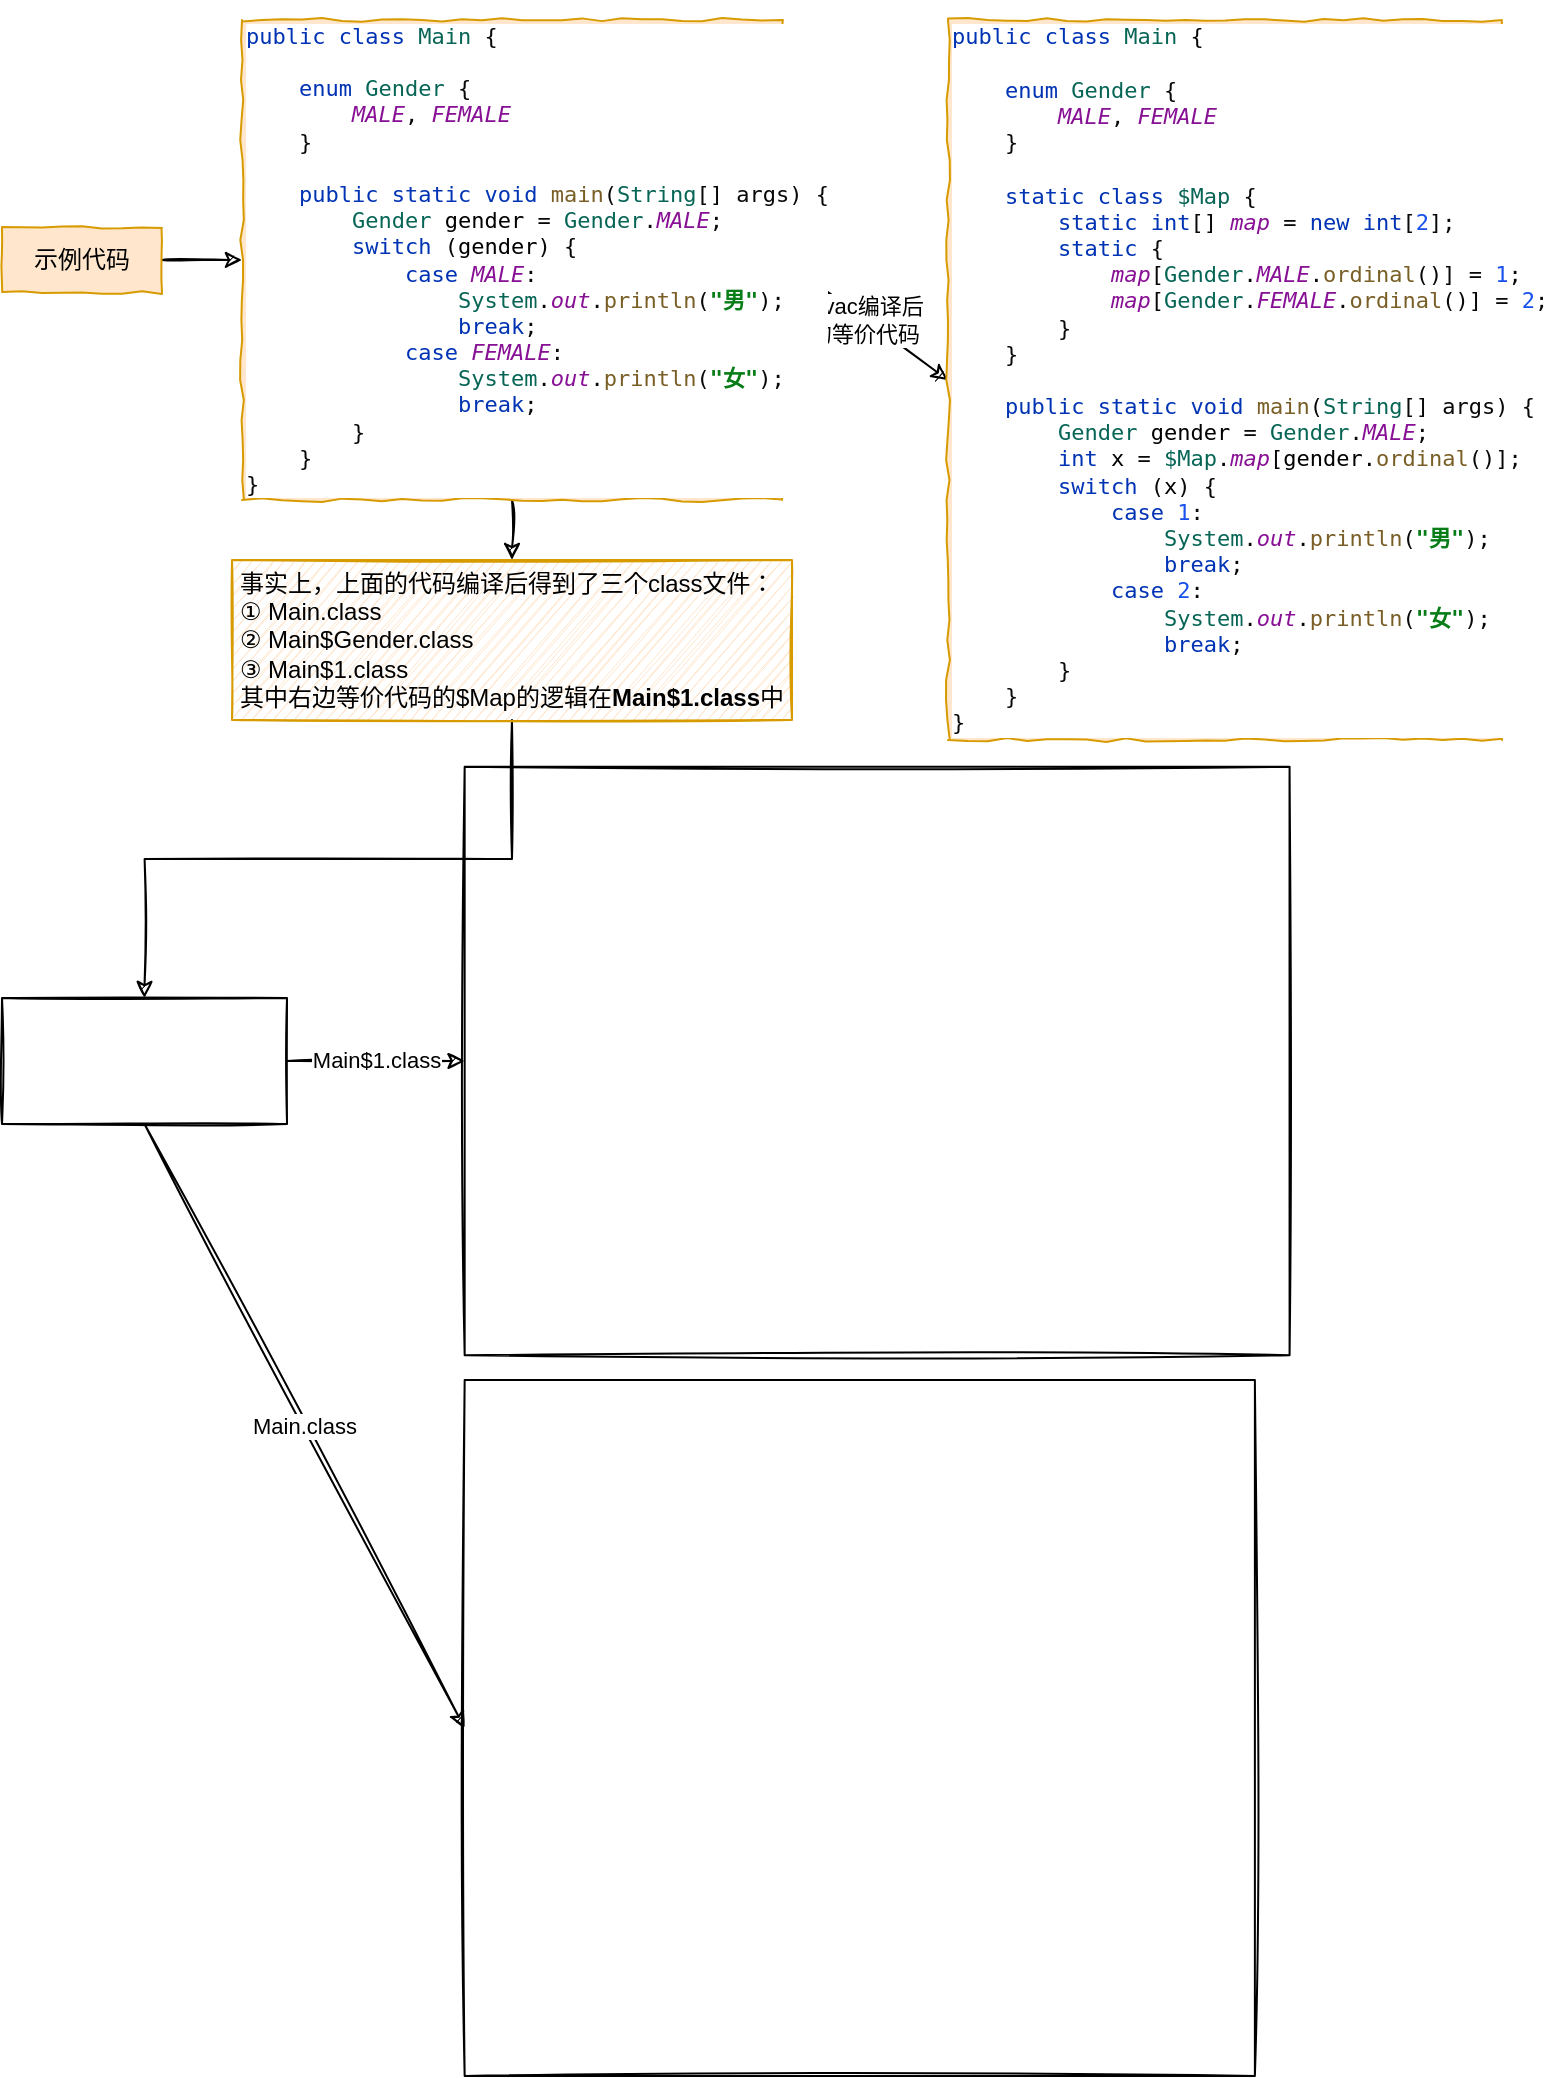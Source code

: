 <mxfile>
    <diagram id="yKPGHIjmYa8QDN-HBLx1" name="第 1 页">
        <mxGraphModel dx="862" dy="670" grid="1" gridSize="10" guides="1" tooltips="1" connect="1" arrows="1" fold="1" page="1" pageScale="1" pageWidth="827" pageHeight="1169" math="0" shadow="0">
            <root>
                <mxCell id="0"/>
                <mxCell id="1" parent="0"/>
                <mxCell id="5" style="edgeStyle=none;html=1;exitX=1;exitY=0.5;exitDx=0;exitDy=0;entryX=0;entryY=0.5;entryDx=0;entryDy=0;fontSize=11;sketch=1;" edge="1" parent="1" source="3" target="4">
                    <mxGeometry relative="1" as="geometry"/>
                </mxCell>
                <mxCell id="3" value="示例代码" style="rounded=0;whiteSpace=wrap;html=1;fillColor=#ffe6cc;strokeColor=#d79b00;comic=1;" vertex="1" parent="1">
                    <mxGeometry x="40" y="124" width="80" height="32" as="geometry"/>
                </mxCell>
                <mxCell id="7" value="javac编译后&lt;br&gt;的等价代码" style="edgeStyle=none;sketch=1;html=1;exitX=1;exitY=0.5;exitDx=0;exitDy=0;entryX=0;entryY=0.5;entryDx=0;entryDy=0;fontSize=11;" edge="1" parent="1" source="4" target="6">
                    <mxGeometry relative="1" as="geometry"/>
                </mxCell>
                <mxCell id="9" style="edgeStyle=none;sketch=1;html=1;exitX=0.5;exitY=1;exitDx=0;exitDy=0;entryX=0.5;entryY=0;entryDx=0;entryDy=0;fontSize=11;" edge="1" parent="1" source="4" target="8">
                    <mxGeometry relative="1" as="geometry"/>
                </mxCell>
                <mxCell id="4" value="&lt;pre style=&quot;background-color: rgb(255 , 255 , 255) ; color: rgb(8 , 8 , 8) ; font-family: &amp;#34;consolas&amp;#34; , monospace ; font-size: 11px&quot;&gt;&lt;span style=&quot;color: #0033b3&quot;&gt;public class &lt;/span&gt;&lt;span style=&quot;color: #066555&quot;&gt;Main &lt;/span&gt;{&lt;br&gt;&lt;br&gt;    &lt;span style=&quot;color: #0033b3&quot;&gt;enum &lt;/span&gt;&lt;span style=&quot;color: #066555&quot;&gt;Gender &lt;/span&gt;{&lt;br&gt;        &lt;span style=&quot;color: #871094 ; font-style: italic&quot;&gt;MALE&lt;/span&gt;, &lt;span style=&quot;color: #871094 ; font-style: italic&quot;&gt;FEMALE&lt;br&gt;&lt;/span&gt;&lt;span style=&quot;color: #871094 ; font-style: italic&quot;&gt;    &lt;/span&gt;}&lt;br&gt;&lt;br&gt;    &lt;span style=&quot;color: #0033b3&quot;&gt;public static void &lt;/span&gt;&lt;span style=&quot;color: #795e26&quot;&gt;main&lt;/span&gt;(&lt;span style=&quot;color: #066555&quot;&gt;String&lt;/span&gt;[] args) {&lt;br&gt;        &lt;span style=&quot;color: #066555&quot;&gt;Gender &lt;/span&gt;&lt;span style=&quot;color: #000000&quot;&gt;gender &lt;/span&gt;= &lt;span style=&quot;color: #066555&quot;&gt;Gender&lt;/span&gt;.&lt;span style=&quot;color: #871094 ; font-style: italic&quot;&gt;MALE&lt;/span&gt;;&lt;br&gt;        &lt;span style=&quot;color: #0033b3&quot;&gt;switch &lt;/span&gt;(&lt;span style=&quot;color: #000000&quot;&gt;gender&lt;/span&gt;) {&lt;br&gt;            &lt;span style=&quot;color: #0033b3&quot;&gt;case &lt;/span&gt;&lt;span style=&quot;color: #871094 ; font-style: italic&quot;&gt;MALE&lt;/span&gt;:&lt;br&gt;                &lt;span style=&quot;color: #066555&quot;&gt;System&lt;/span&gt;.&lt;span style=&quot;color: #871094 ; font-style: italic&quot;&gt;out&lt;/span&gt;.&lt;span style=&quot;color: #795e26&quot;&gt;println&lt;/span&gt;(&lt;span style=&quot;color: #067d17 ; font-weight: bold&quot;&gt;&quot;&lt;/span&gt;&lt;span style=&quot;color: #067d17 ; font-weight: bold ; font-family: &amp;#34;宋体&amp;#34; , monospace&quot;&gt;男&lt;/span&gt;&lt;span style=&quot;color: #067d17 ; font-weight: bold&quot;&gt;&quot;&lt;/span&gt;);&lt;br&gt;                &lt;span style=&quot;color: #0033b3&quot;&gt;break&lt;/span&gt;;&lt;br&gt;            &lt;span style=&quot;color: #0033b3&quot;&gt;case &lt;/span&gt;&lt;span style=&quot;color: #871094 ; font-style: italic&quot;&gt;FEMALE&lt;/span&gt;:&lt;br&gt;                &lt;span style=&quot;color: #066555&quot;&gt;System&lt;/span&gt;.&lt;span style=&quot;color: #871094 ; font-style: italic&quot;&gt;out&lt;/span&gt;.&lt;span style=&quot;color: #795e26&quot;&gt;println&lt;/span&gt;(&lt;span style=&quot;color: #067d17 ; font-weight: bold&quot;&gt;&quot;&lt;/span&gt;&lt;span style=&quot;color: #067d17 ; font-weight: bold ; font-family: &amp;#34;宋体&amp;#34; , monospace&quot;&gt;女&lt;/span&gt;&lt;span style=&quot;color: #067d17 ; font-weight: bold&quot;&gt;&quot;&lt;/span&gt;);&lt;br&gt;                &lt;span style=&quot;color: #0033b3&quot;&gt;break&lt;/span&gt;;&lt;br&gt;        }&lt;br&gt;    }&lt;br&gt;}&lt;/pre&gt;" style="rounded=0;whiteSpace=wrap;html=1;fillColor=#ffe6cc;strokeColor=#d79b00;comic=1;align=left;" vertex="1" parent="1">
                    <mxGeometry x="160" y="20" width="270" height="240" as="geometry"/>
                </mxCell>
                <mxCell id="6" value="&lt;pre style=&quot;background-color: rgb(255 , 255 , 255) ; color: rgb(8 , 8 , 8) ; font-family: &amp;#34;consolas&amp;#34; , monospace ; font-size: 11px&quot;&gt;&lt;pre style=&quot;font-family: &amp;#34;consolas&amp;#34; , monospace&quot;&gt;&lt;span style=&quot;color: #0033b3&quot;&gt;public class &lt;/span&gt;&lt;span style=&quot;color: #066555&quot;&gt;Main &lt;/span&gt;{&lt;br&gt;&lt;br&gt;    &lt;span style=&quot;color: #0033b3&quot;&gt;enum &lt;/span&gt;&lt;span style=&quot;color: #066555&quot;&gt;Gender &lt;/span&gt;{&lt;br&gt;        &lt;span style=&quot;color: #871094 ; font-style: italic&quot;&gt;MALE&lt;/span&gt;, &lt;span style=&quot;color: #871094 ; font-style: italic&quot;&gt;FEMALE&lt;br&gt;&lt;/span&gt;&lt;span style=&quot;color: #871094 ; font-style: italic&quot;&gt;    &lt;/span&gt;}&lt;br&gt;&lt;br&gt;    &lt;span style=&quot;color: #0033b3&quot;&gt;static class &lt;/span&gt;&lt;span style=&quot;color: #066555&quot;&gt;$Map &lt;/span&gt;{&lt;br&gt;        &lt;span style=&quot;color: #0033b3&quot;&gt;static int&lt;/span&gt;[] &lt;span style=&quot;color: #871094 ; font-style: italic&quot;&gt;map &lt;/span&gt;= &lt;span style=&quot;color: #0033b3&quot;&gt;new int&lt;/span&gt;[&lt;span style=&quot;color: #1750eb&quot;&gt;2&lt;/span&gt;];&lt;br&gt;        &lt;span style=&quot;color: #0033b3&quot;&gt;static &lt;/span&gt;{&lt;br&gt;            &lt;span style=&quot;color: #871094 ; font-style: italic&quot;&gt;map&lt;/span&gt;[&lt;span style=&quot;color: #066555&quot;&gt;Gender&lt;/span&gt;.&lt;span style=&quot;color: #871094 ; font-style: italic&quot;&gt;MALE&lt;/span&gt;.&lt;span style=&quot;color: #795e26&quot;&gt;ordinal&lt;/span&gt;()] = &lt;span style=&quot;color: #1750eb&quot;&gt;1&lt;/span&gt;;&lt;br&gt;            &lt;span style=&quot;color: #871094 ; font-style: italic&quot;&gt;map&lt;/span&gt;[&lt;span style=&quot;color: #066555&quot;&gt;Gender&lt;/span&gt;.&lt;span style=&quot;color: #871094 ; font-style: italic&quot;&gt;FEMALE&lt;/span&gt;.&lt;span style=&quot;color: #795e26&quot;&gt;ordinal&lt;/span&gt;()] = &lt;span style=&quot;color: #1750eb&quot;&gt;2&lt;/span&gt;;&lt;br&gt;        }&lt;br&gt;    }&lt;br&gt;&lt;br&gt;    &lt;span style=&quot;color: #0033b3&quot;&gt;public static void &lt;/span&gt;&lt;span style=&quot;color: #795e26&quot;&gt;main&lt;/span&gt;(&lt;span style=&quot;color: #066555&quot;&gt;String&lt;/span&gt;[] args) {&lt;br&gt;        &lt;span style=&quot;color: #066555&quot;&gt;Gender &lt;/span&gt;&lt;span style=&quot;color: #000000&quot;&gt;gender &lt;/span&gt;= &lt;span style=&quot;color: #066555&quot;&gt;Gender&lt;/span&gt;.&lt;span style=&quot;color: #871094 ; font-style: italic&quot;&gt;MALE&lt;/span&gt;;&lt;br&gt;        &lt;span style=&quot;color: #0033b3&quot;&gt;int &lt;/span&gt;&lt;span style=&quot;color: #000000&quot;&gt;x &lt;/span&gt;= &lt;span style=&quot;color: #066555&quot;&gt;$Map&lt;/span&gt;.&lt;span style=&quot;color: #871094 ; font-style: italic&quot;&gt;map&lt;/span&gt;[&lt;span style=&quot;color: #000000&quot;&gt;gender&lt;/span&gt;.&lt;span style=&quot;color: #795e26&quot;&gt;ordinal&lt;/span&gt;()];&lt;br&gt;        &lt;span style=&quot;color: #0033b3&quot;&gt;switch &lt;/span&gt;(&lt;span style=&quot;color: #000000&quot;&gt;x&lt;/span&gt;) {&lt;br&gt;            &lt;span style=&quot;color: #0033b3&quot;&gt;case &lt;/span&gt;&lt;span style=&quot;color: #1750eb&quot;&gt;1&lt;/span&gt;:&lt;br&gt;                &lt;span style=&quot;color: #066555&quot;&gt;System&lt;/span&gt;.&lt;span style=&quot;color: #871094 ; font-style: italic&quot;&gt;out&lt;/span&gt;.&lt;span style=&quot;color: #795e26&quot;&gt;println&lt;/span&gt;(&lt;span style=&quot;color: #067d17 ; font-weight: bold&quot;&gt;&quot;&lt;/span&gt;&lt;span style=&quot;color: #067d17 ; font-weight: bold ; font-family: &amp;#34;宋体&amp;#34; , monospace&quot;&gt;男&lt;/span&gt;&lt;span style=&quot;color: #067d17 ; font-weight: bold&quot;&gt;&quot;&lt;/span&gt;);&lt;br&gt;                &lt;span style=&quot;color: #0033b3&quot;&gt;break&lt;/span&gt;;&lt;br&gt;            &lt;span style=&quot;color: #0033b3&quot;&gt;case &lt;/span&gt;&lt;span style=&quot;color: #1750eb&quot;&gt;2&lt;/span&gt;:&lt;br&gt;                &lt;span style=&quot;color: #066555&quot;&gt;System&lt;/span&gt;.&lt;span style=&quot;color: #871094 ; font-style: italic&quot;&gt;out&lt;/span&gt;.&lt;span style=&quot;color: #795e26&quot;&gt;println&lt;/span&gt;(&lt;span style=&quot;color: #067d17 ; font-weight: bold&quot;&gt;&quot;&lt;/span&gt;&lt;span style=&quot;color: #067d17 ; font-weight: bold ; font-family: &amp;#34;宋体&amp;#34; , monospace&quot;&gt;女&lt;/span&gt;&lt;span style=&quot;color: #067d17 ; font-weight: bold&quot;&gt;&quot;&lt;/span&gt;);&lt;br&gt;                &lt;span style=&quot;color: #0033b3&quot;&gt;break&lt;/span&gt;;&lt;br&gt;        }&lt;br&gt;    }&lt;br&gt;}&lt;/pre&gt;&lt;/pre&gt;" style="rounded=0;whiteSpace=wrap;html=1;fillColor=#ffe6cc;strokeColor=#d79b00;comic=1;align=left;" vertex="1" parent="1">
                    <mxGeometry x="513" y="20" width="277" height="360" as="geometry"/>
                </mxCell>
                <mxCell id="11" style="edgeStyle=orthogonalEdgeStyle;sketch=1;html=1;exitX=0.5;exitY=1;exitDx=0;exitDy=0;entryX=0.5;entryY=0;entryDx=0;entryDy=0;fontSize=11;rounded=0;" edge="1" parent="1" source="8" target="10">
                    <mxGeometry relative="1" as="geometry"/>
                </mxCell>
                <mxCell id="8" value="&lt;div style=&quot;text-align: left&quot;&gt;&lt;span&gt;事实上，上面的代码编译后得到了三个class文件：&lt;/span&gt;&lt;/div&gt;&lt;div style=&quot;text-align: left&quot;&gt;&lt;span&gt;① Main.class&lt;/span&gt;&lt;/div&gt;&lt;div style=&quot;text-align: left&quot;&gt;&lt;span&gt;② Main$Gender.class&lt;/span&gt;&lt;/div&gt;&lt;div style=&quot;text-align: left&quot;&gt;&lt;span&gt;③ Main$1.class&lt;/span&gt;&lt;/div&gt;&lt;div style=&quot;text-align: left&quot;&gt;其中右边等价代码的$Map的逻辑在&lt;b&gt;Main$1.class&lt;/b&gt;中&lt;/div&gt;" style="rounded=0;whiteSpace=wrap;html=1;fillColor=#ffe6cc;strokeColor=#d79b00;comic=1;sketch=1;" vertex="1" parent="1">
                    <mxGeometry x="155" y="290" width="280" height="80" as="geometry"/>
                </mxCell>
                <mxCell id="13" value="Main$1.class" style="rounded=0;sketch=1;html=1;exitX=1;exitY=0.5;exitDx=0;exitDy=0;entryX=0;entryY=0.5;entryDx=0;entryDy=0;fontSize=11;" edge="1" parent="1" source="10" target="12">
                    <mxGeometry relative="1" as="geometry"/>
                </mxCell>
                <mxCell id="15" value="Main.class" style="edgeStyle=none;rounded=0;sketch=1;html=1;exitX=0.5;exitY=1;exitDx=0;exitDy=0;entryX=0;entryY=0.5;entryDx=0;entryDy=0;fontSize=11;" edge="1" parent="1" source="10" target="14">
                    <mxGeometry relative="1" as="geometry"/>
                </mxCell>
                <mxCell id="10" value="" style="shape=image;imageAspect=0;aspect=fixed;verticalLabelPosition=bottom;verticalAlign=top;comic=1;sketch=1;fontSize=11;image=https://codereaper-image-bed.oss-cn-shenzhen.aliyuncs.com/img/image-20220825160421674.png;imageBorder=default;" vertex="1" parent="1">
                    <mxGeometry x="40" y="509" width="142.51" height="63" as="geometry"/>
                </mxCell>
                <mxCell id="12" value="" style="shape=image;imageAspect=0;aspect=fixed;verticalLabelPosition=bottom;verticalAlign=top;comic=1;sketch=1;fontSize=11;image=https://codereaper-image-bed.oss-cn-shenzhen.aliyuncs.com/img/image-20220825160551317.png;imageBorder=default;" vertex="1" parent="1">
                    <mxGeometry x="271.33" y="393.36" width="412.46" height="294.27" as="geometry"/>
                </mxCell>
                <mxCell id="14" value="" style="shape=image;imageAspect=0;aspect=fixed;verticalLabelPosition=bottom;verticalAlign=top;comic=1;sketch=1;fontSize=11;image=https://codereaper-image-bed.oss-cn-shenzhen.aliyuncs.com/img/image-20220825160811678.png;imageBorder=default;" vertex="1" parent="1">
                    <mxGeometry x="271.33" y="700" width="395.11" height="348" as="geometry"/>
                </mxCell>
            </root>
        </mxGraphModel>
    </diagram>
</mxfile>